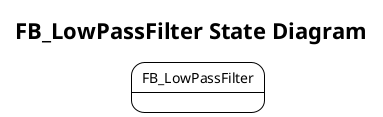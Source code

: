 @startuml State Diagram

!theme plain
'skin rose
'left to right direction
hide empty description
'!theme reddress-lightgreen
title FB_LowPassFilter State Diagram



state FB_LowPassFilter{



}

@enduml
